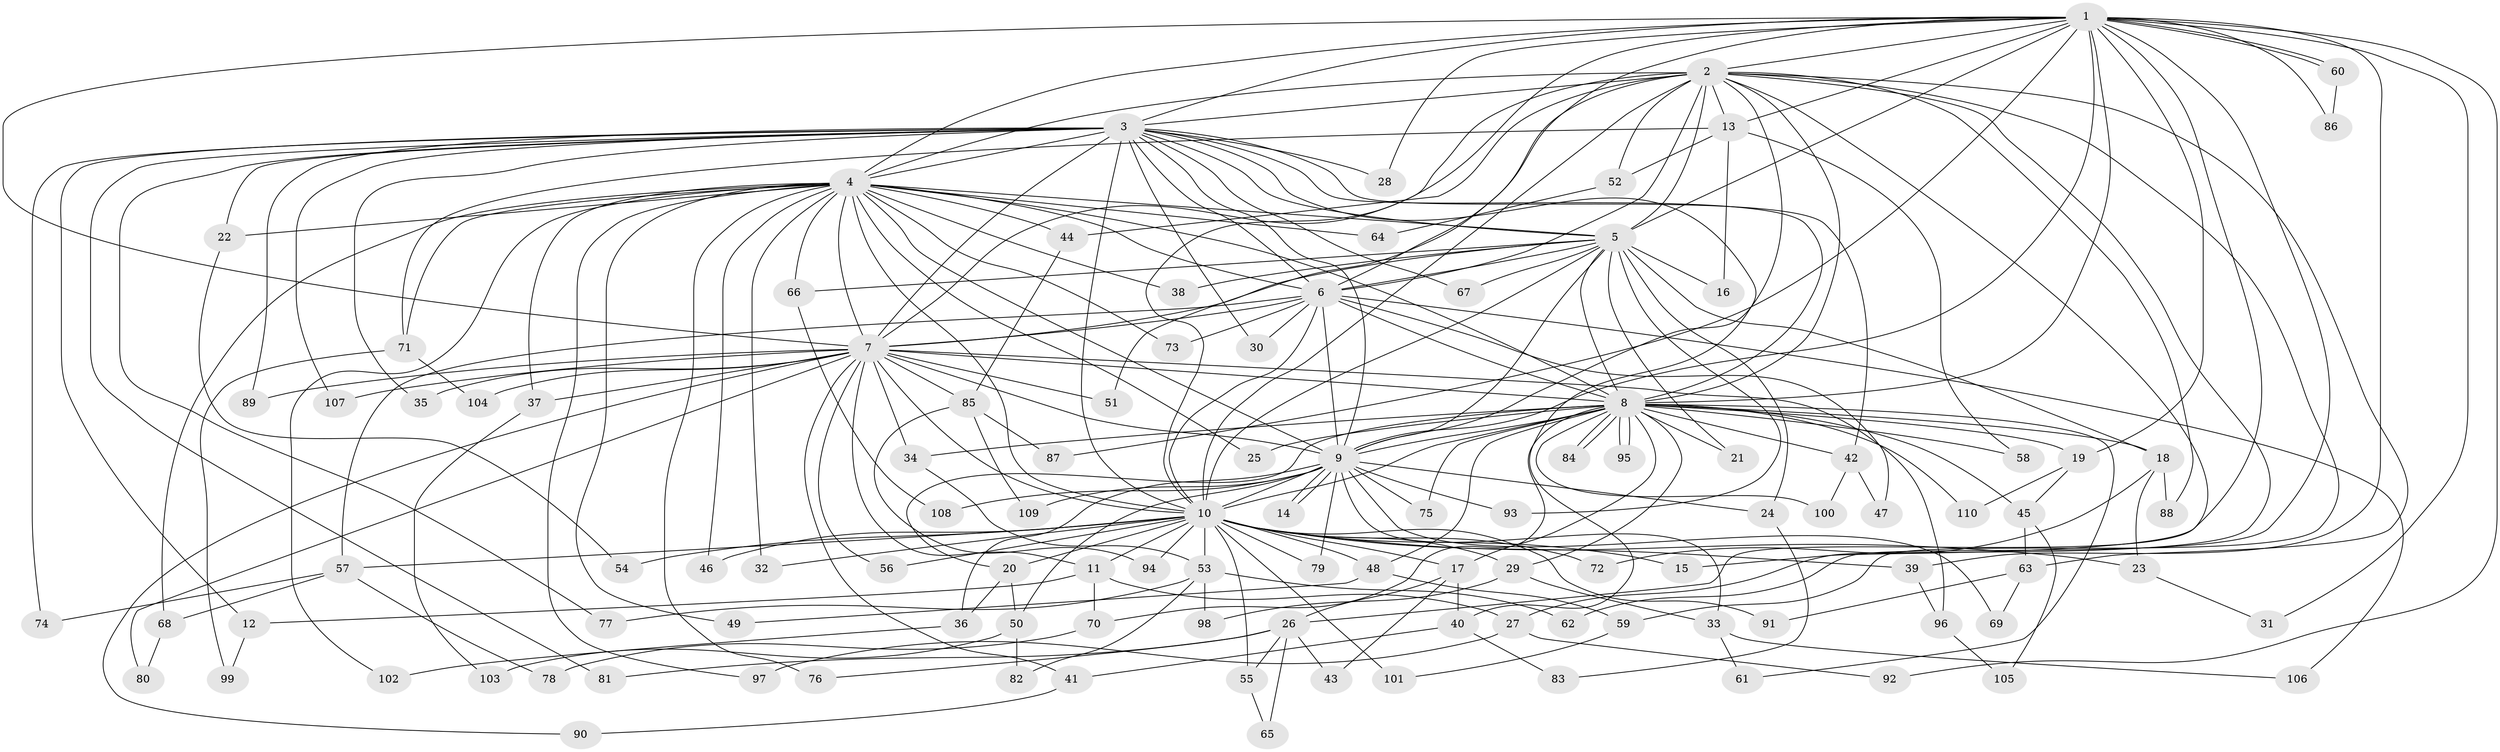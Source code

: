 // coarse degree distribution, {36: 0.012195121951219513, 17: 0.012195121951219513, 18: 0.012195121951219513, 35: 0.012195121951219513, 14: 0.012195121951219513, 11: 0.012195121951219513, 26: 0.012195121951219513, 21: 0.012195121951219513, 6: 0.04878048780487805, 2: 0.5487804878048781, 1: 0.012195121951219513, 4: 0.10975609756097561, 5: 0.04878048780487805, 3: 0.13414634146341464}
// Generated by graph-tools (version 1.1) at 2025/23/03/03/25 07:23:47]
// undirected, 110 vertices, 245 edges
graph export_dot {
graph [start="1"]
  node [color=gray90,style=filled];
  1;
  2;
  3;
  4;
  5;
  6;
  7;
  8;
  9;
  10;
  11;
  12;
  13;
  14;
  15;
  16;
  17;
  18;
  19;
  20;
  21;
  22;
  23;
  24;
  25;
  26;
  27;
  28;
  29;
  30;
  31;
  32;
  33;
  34;
  35;
  36;
  37;
  38;
  39;
  40;
  41;
  42;
  43;
  44;
  45;
  46;
  47;
  48;
  49;
  50;
  51;
  52;
  53;
  54;
  55;
  56;
  57;
  58;
  59;
  60;
  61;
  62;
  63;
  64;
  65;
  66;
  67;
  68;
  69;
  70;
  71;
  72;
  73;
  74;
  75;
  76;
  77;
  78;
  79;
  80;
  81;
  82;
  83;
  84;
  85;
  86;
  87;
  88;
  89;
  90;
  91;
  92;
  93;
  94;
  95;
  96;
  97;
  98;
  99;
  100;
  101;
  102;
  103;
  104;
  105;
  106;
  107;
  108;
  109;
  110;
  1 -- 2;
  1 -- 3;
  1 -- 4;
  1 -- 5;
  1 -- 6;
  1 -- 7;
  1 -- 8;
  1 -- 9;
  1 -- 10;
  1 -- 13;
  1 -- 15;
  1 -- 19;
  1 -- 28;
  1 -- 31;
  1 -- 39;
  1 -- 60;
  1 -- 60;
  1 -- 62;
  1 -- 86;
  1 -- 87;
  1 -- 92;
  2 -- 3;
  2 -- 4;
  2 -- 5;
  2 -- 6;
  2 -- 7;
  2 -- 8;
  2 -- 9;
  2 -- 10;
  2 -- 13;
  2 -- 26;
  2 -- 27;
  2 -- 44;
  2 -- 51;
  2 -- 52;
  2 -- 59;
  2 -- 63;
  2 -- 88;
  3 -- 4;
  3 -- 5;
  3 -- 6;
  3 -- 7;
  3 -- 8;
  3 -- 9;
  3 -- 10;
  3 -- 12;
  3 -- 22;
  3 -- 28;
  3 -- 30;
  3 -- 35;
  3 -- 40;
  3 -- 42;
  3 -- 67;
  3 -- 74;
  3 -- 77;
  3 -- 81;
  3 -- 89;
  3 -- 107;
  4 -- 5;
  4 -- 6;
  4 -- 7;
  4 -- 8;
  4 -- 9;
  4 -- 10;
  4 -- 22;
  4 -- 25;
  4 -- 32;
  4 -- 37;
  4 -- 38;
  4 -- 44;
  4 -- 46;
  4 -- 49;
  4 -- 64;
  4 -- 66;
  4 -- 68;
  4 -- 71;
  4 -- 73;
  4 -- 76;
  4 -- 97;
  4 -- 102;
  5 -- 6;
  5 -- 7;
  5 -- 8;
  5 -- 9;
  5 -- 10;
  5 -- 16;
  5 -- 18;
  5 -- 21;
  5 -- 24;
  5 -- 38;
  5 -- 66;
  5 -- 67;
  5 -- 93;
  6 -- 7;
  6 -- 8;
  6 -- 9;
  6 -- 10;
  6 -- 30;
  6 -- 47;
  6 -- 57;
  6 -- 73;
  6 -- 106;
  7 -- 8;
  7 -- 9;
  7 -- 10;
  7 -- 11;
  7 -- 34;
  7 -- 35;
  7 -- 37;
  7 -- 41;
  7 -- 51;
  7 -- 56;
  7 -- 80;
  7 -- 85;
  7 -- 89;
  7 -- 90;
  7 -- 96;
  7 -- 104;
  7 -- 107;
  8 -- 9;
  8 -- 10;
  8 -- 17;
  8 -- 18;
  8 -- 19;
  8 -- 20;
  8 -- 21;
  8 -- 25;
  8 -- 29;
  8 -- 34;
  8 -- 42;
  8 -- 45;
  8 -- 48;
  8 -- 58;
  8 -- 61;
  8 -- 70;
  8 -- 75;
  8 -- 84;
  8 -- 84;
  8 -- 95;
  8 -- 95;
  8 -- 100;
  8 -- 110;
  9 -- 10;
  9 -- 14;
  9 -- 14;
  9 -- 24;
  9 -- 33;
  9 -- 36;
  9 -- 50;
  9 -- 69;
  9 -- 75;
  9 -- 79;
  9 -- 93;
  9 -- 108;
  9 -- 109;
  10 -- 11;
  10 -- 15;
  10 -- 17;
  10 -- 20;
  10 -- 23;
  10 -- 29;
  10 -- 32;
  10 -- 39;
  10 -- 46;
  10 -- 48;
  10 -- 53;
  10 -- 54;
  10 -- 55;
  10 -- 56;
  10 -- 57;
  10 -- 72;
  10 -- 79;
  10 -- 91;
  10 -- 94;
  10 -- 101;
  11 -- 12;
  11 -- 27;
  11 -- 70;
  12 -- 99;
  13 -- 16;
  13 -- 52;
  13 -- 58;
  13 -- 71;
  17 -- 26;
  17 -- 40;
  17 -- 43;
  18 -- 23;
  18 -- 72;
  18 -- 88;
  19 -- 45;
  19 -- 110;
  20 -- 36;
  20 -- 50;
  22 -- 54;
  23 -- 31;
  24 -- 83;
  26 -- 43;
  26 -- 55;
  26 -- 65;
  26 -- 76;
  26 -- 81;
  27 -- 92;
  27 -- 97;
  29 -- 33;
  29 -- 98;
  33 -- 61;
  33 -- 106;
  34 -- 53;
  36 -- 102;
  37 -- 103;
  39 -- 96;
  40 -- 41;
  40 -- 83;
  41 -- 90;
  42 -- 47;
  42 -- 100;
  44 -- 85;
  45 -- 63;
  45 -- 105;
  48 -- 49;
  48 -- 59;
  50 -- 82;
  50 -- 103;
  52 -- 64;
  53 -- 62;
  53 -- 77;
  53 -- 82;
  53 -- 98;
  55 -- 65;
  57 -- 68;
  57 -- 74;
  57 -- 78;
  59 -- 101;
  60 -- 86;
  63 -- 69;
  63 -- 91;
  66 -- 108;
  68 -- 80;
  70 -- 78;
  71 -- 99;
  71 -- 104;
  85 -- 87;
  85 -- 94;
  85 -- 109;
  96 -- 105;
}
